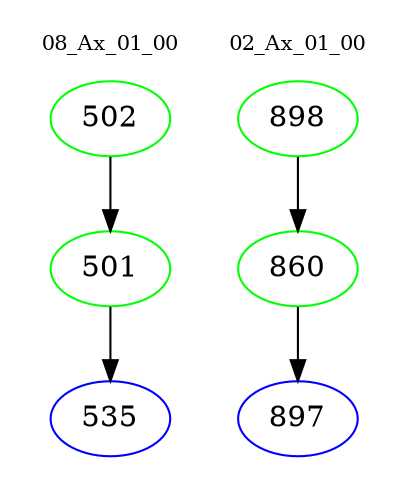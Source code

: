 digraph{
subgraph cluster_0 {
color = white
label = "08_Ax_01_00";
fontsize=10;
T0_502 [label="502", color="green"]
T0_502 -> T0_501 [color="black"]
T0_501 [label="501", color="green"]
T0_501 -> T0_535 [color="black"]
T0_535 [label="535", color="blue"]
}
subgraph cluster_1 {
color = white
label = "02_Ax_01_00";
fontsize=10;
T1_898 [label="898", color="green"]
T1_898 -> T1_860 [color="black"]
T1_860 [label="860", color="green"]
T1_860 -> T1_897 [color="black"]
T1_897 [label="897", color="blue"]
}
}
